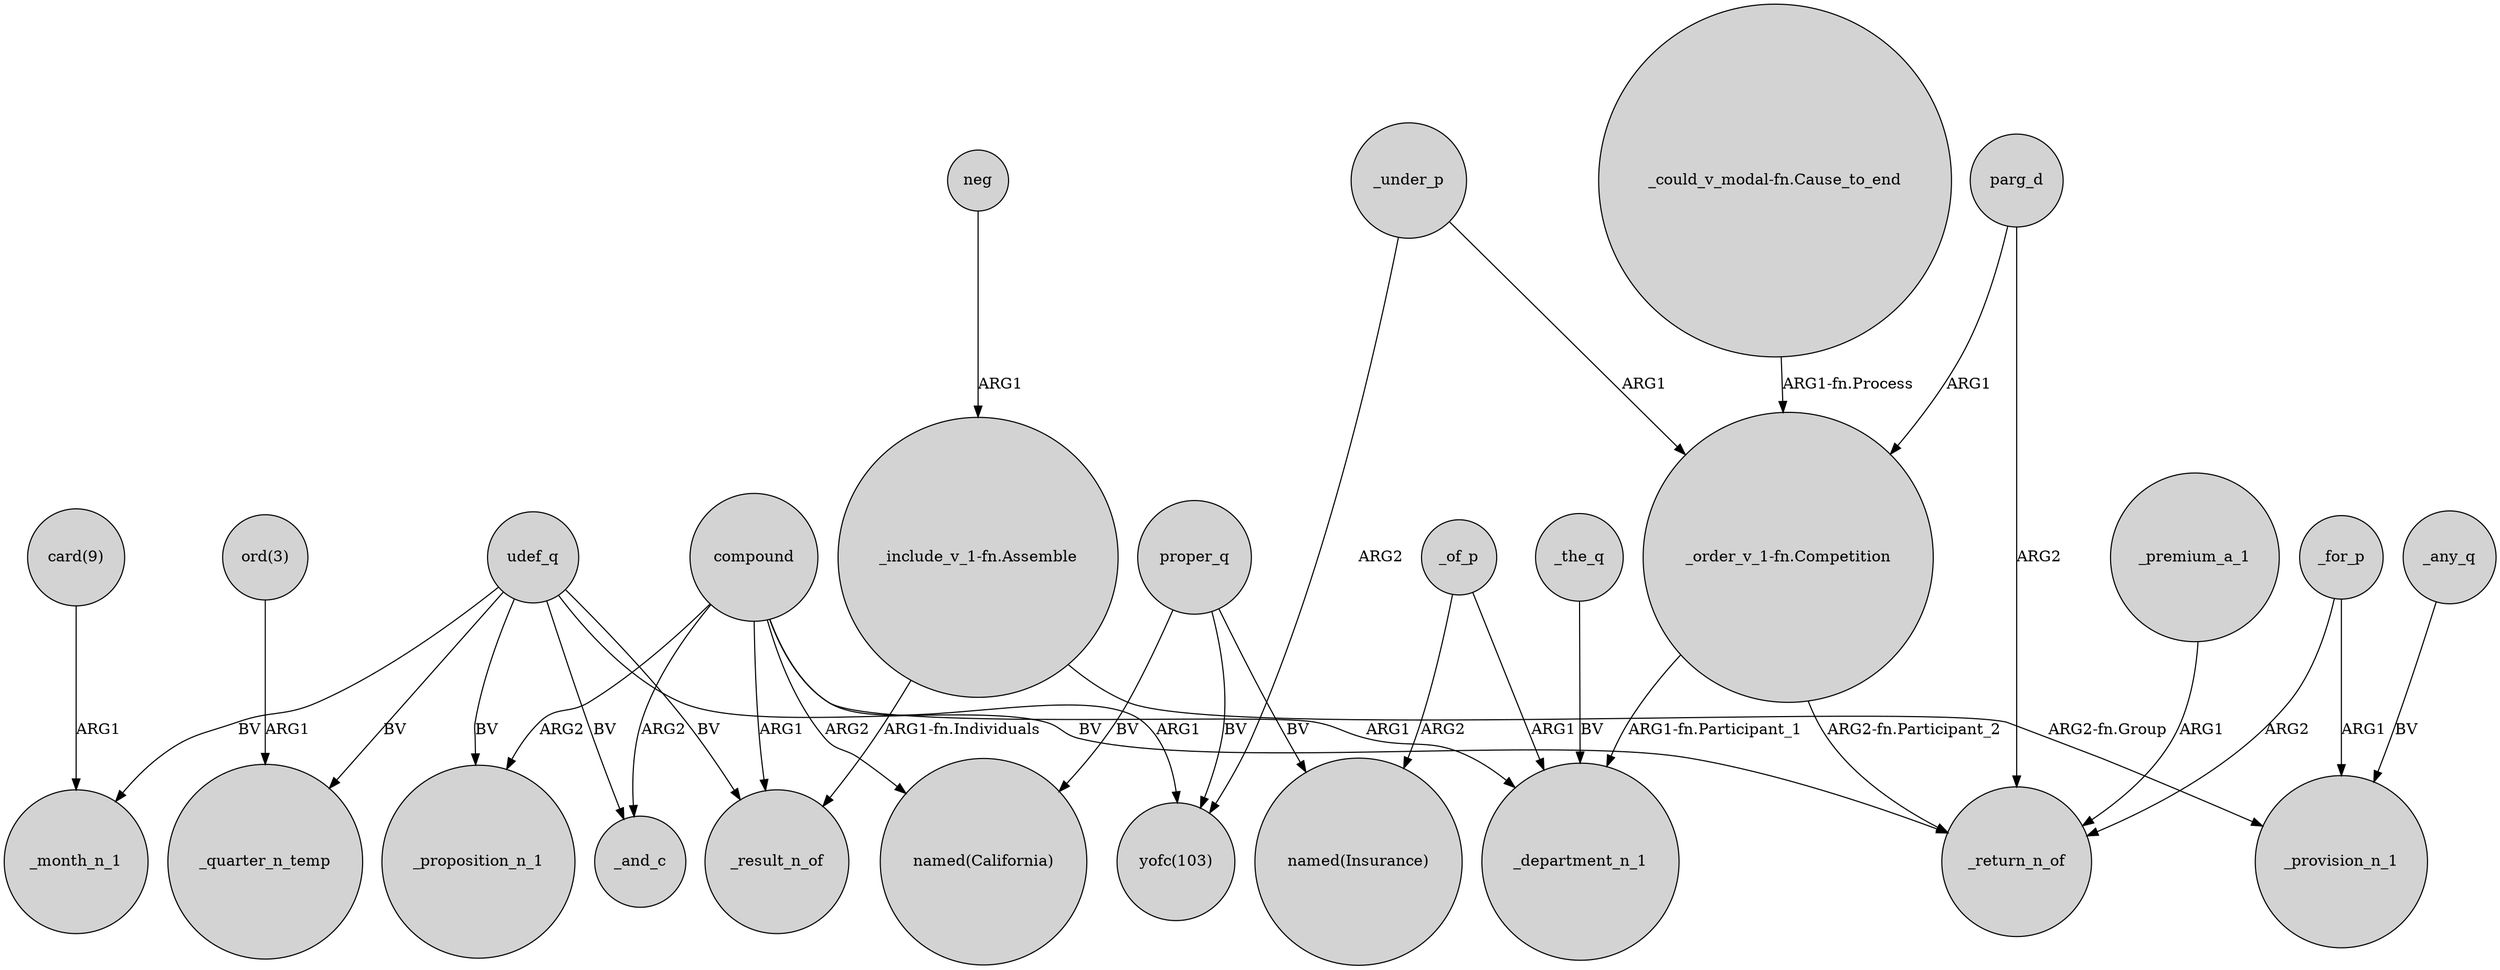 digraph {
	node [shape=circle style=filled]
	udef_q -> _month_n_1 [label=BV]
	_for_p -> _provision_n_1 [label=ARG1]
	"ord(3)" -> _quarter_n_temp [label=ARG1]
	proper_q -> "named(Insurance)" [label=BV]
	compound -> _department_n_1 [label=ARG1]
	_under_p -> "_order_v_1-fn.Competition" [label=ARG1]
	compound -> "named(California)" [label=ARG2]
	proper_q -> "yofc(103)" [label=BV]
	"_could_v_modal-fn.Cause_to_end" -> "_order_v_1-fn.Competition" [label="ARG1-fn.Process"]
	_for_p -> _return_n_of [label=ARG2]
	udef_q -> _and_c [label=BV]
	compound -> _and_c [label=ARG2]
	"_include_v_1-fn.Assemble" -> _result_n_of [label="ARG1-fn.Individuals"]
	"_include_v_1-fn.Assemble" -> _provision_n_1 [label="ARG2-fn.Group"]
	_of_p -> "named(Insurance)" [label=ARG2]
	_any_q -> _provision_n_1 [label=BV]
	neg -> "_include_v_1-fn.Assemble" [label=ARG1]
	"_order_v_1-fn.Competition" -> _department_n_1 [label="ARG1-fn.Participant_1"]
	_premium_a_1 -> _return_n_of [label=ARG1]
	_under_p -> "yofc(103)" [label=ARG2]
	"_order_v_1-fn.Competition" -> _return_n_of [label="ARG2-fn.Participant_2"]
	_the_q -> _department_n_1 [label=BV]
	parg_d -> _return_n_of [label=ARG2]
	udef_q -> _proposition_n_1 [label=BV]
	udef_q -> _return_n_of [label=BV]
	parg_d -> "_order_v_1-fn.Competition" [label=ARG1]
	compound -> _proposition_n_1 [label=ARG2]
	udef_q -> _quarter_n_temp [label=BV]
	proper_q -> "named(California)" [label=BV]
	_of_p -> _department_n_1 [label=ARG1]
	"card(9)" -> _month_n_1 [label=ARG1]
	compound -> _result_n_of [label=ARG1]
	udef_q -> _result_n_of [label=BV]
	compound -> "yofc(103)" [label=ARG1]
}
